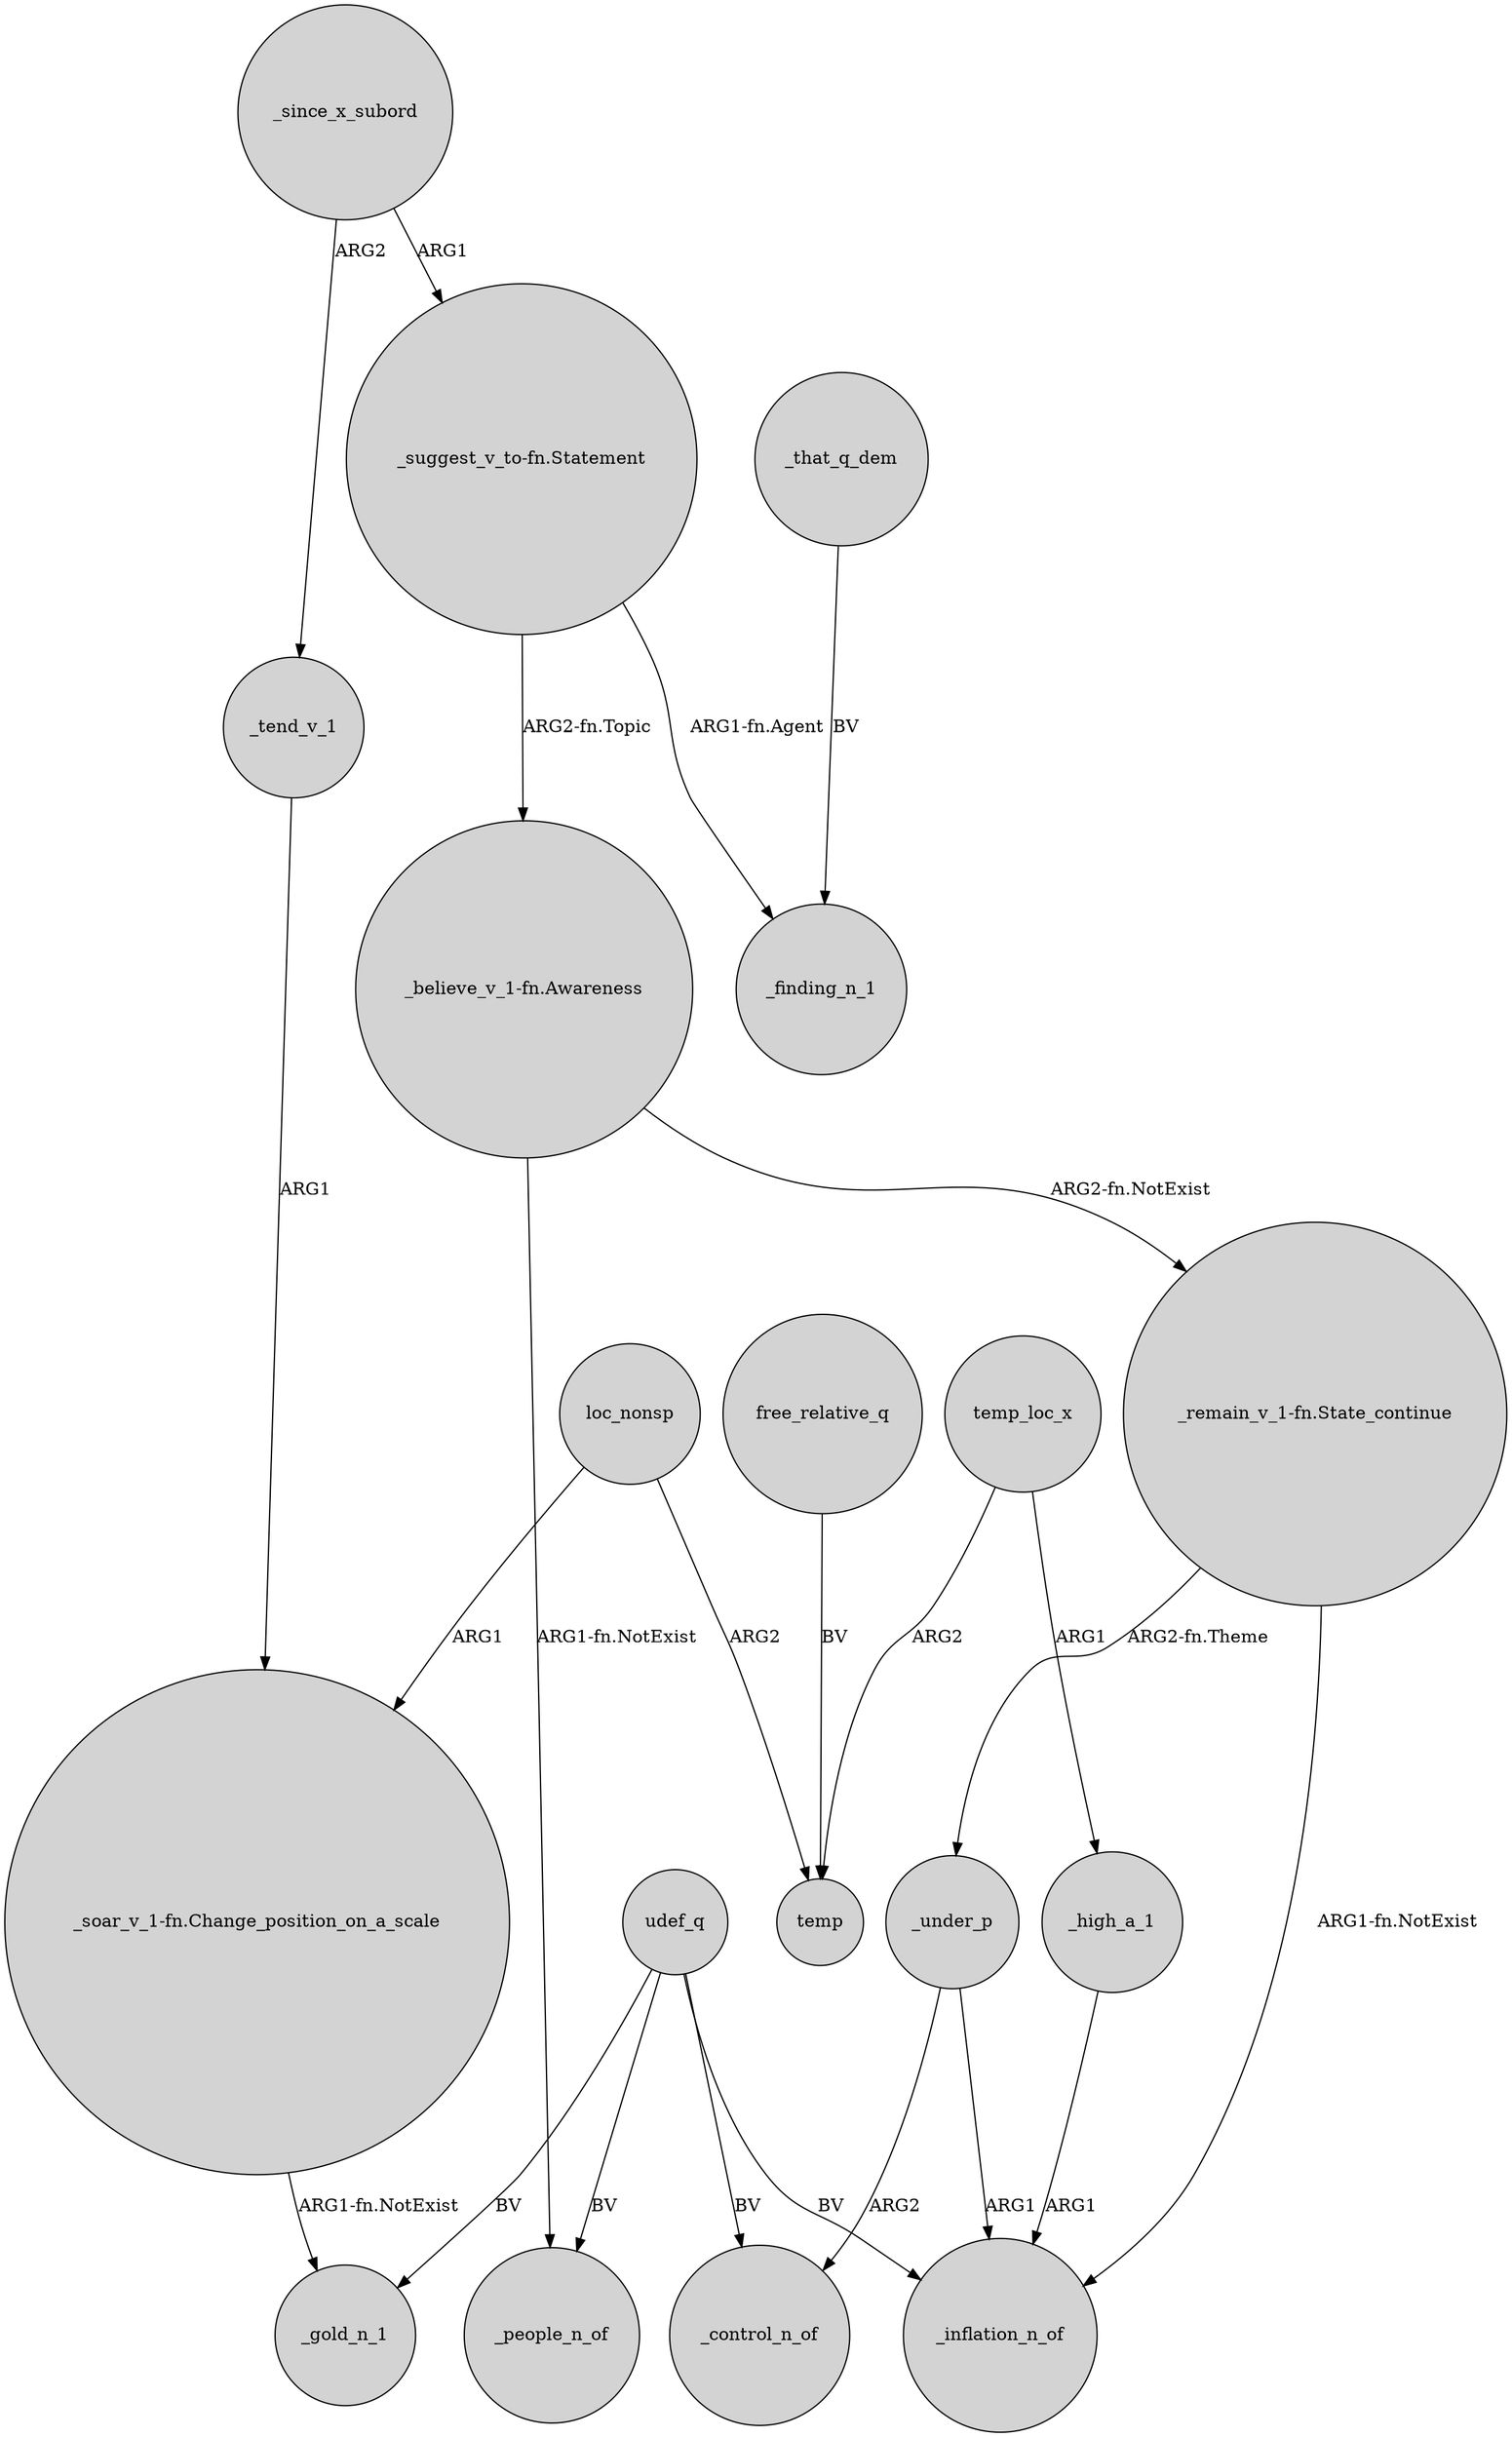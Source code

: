 digraph {
	node [shape=circle style=filled]
	loc_nonsp -> "_soar_v_1-fn.Change_position_on_a_scale" [label=ARG1]
	udef_q -> _inflation_n_of [label=BV]
	_since_x_subord -> _tend_v_1 [label=ARG2]
	udef_q -> _control_n_of [label=BV]
	"_believe_v_1-fn.Awareness" -> _people_n_of [label="ARG1-fn.NotExist"]
	temp_loc_x -> _high_a_1 [label=ARG1]
	_since_x_subord -> "_suggest_v_to-fn.Statement" [label=ARG1]
	udef_q -> _people_n_of [label=BV]
	temp_loc_x -> temp [label=ARG2]
	loc_nonsp -> temp [label=ARG2]
	"_soar_v_1-fn.Change_position_on_a_scale" -> _gold_n_1 [label="ARG1-fn.NotExist"]
	_that_q_dem -> _finding_n_1 [label=BV]
	udef_q -> _gold_n_1 [label=BV]
	_under_p -> _control_n_of [label=ARG2]
	"_remain_v_1-fn.State_continue" -> _inflation_n_of [label="ARG1-fn.NotExist"]
	"_suggest_v_to-fn.Statement" -> "_believe_v_1-fn.Awareness" [label="ARG2-fn.Topic"]
	_tend_v_1 -> "_soar_v_1-fn.Change_position_on_a_scale" [label=ARG1]
	_under_p -> _inflation_n_of [label=ARG1]
	"_believe_v_1-fn.Awareness" -> "_remain_v_1-fn.State_continue" [label="ARG2-fn.NotExist"]
	"_remain_v_1-fn.State_continue" -> _under_p [label="ARG2-fn.Theme"]
	"_suggest_v_to-fn.Statement" -> _finding_n_1 [label="ARG1-fn.Agent"]
	_high_a_1 -> _inflation_n_of [label=ARG1]
	free_relative_q -> temp [label=BV]
}
